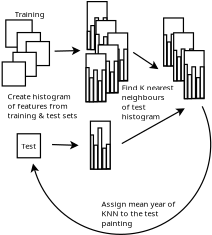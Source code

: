 <?xml version="1.0" encoding="UTF-8"?>
<dia:diagram xmlns:dia="http://www.lysator.liu.se/~alla/dia/">
  <dia:layer name="Background" visible="true" active="true">
    <dia:object type="Standard - Box" version="0" id="O0">
      <dia:attribute name="obj_pos">
        <dia:point val="7.77,3.12"/>
      </dia:attribute>
      <dia:attribute name="obj_bb">
        <dia:rectangle val="7.72,3.07;9.47,7.17"/>
      </dia:attribute>
      <dia:attribute name="elem_corner">
        <dia:point val="7.77,3.12"/>
      </dia:attribute>
      <dia:attribute name="elem_width">
        <dia:real val="1.65"/>
      </dia:attribute>
      <dia:attribute name="elem_height">
        <dia:real val="4.0"/>
      </dia:attribute>
      <dia:attribute name="show_background">
        <dia:boolean val="true"/>
      </dia:attribute>
    </dia:object>
    <dia:object type="Standard - Box" version="0" id="O1">
      <dia:attribute name="obj_pos">
        <dia:point val="7.775,5.594"/>
      </dia:attribute>
      <dia:attribute name="obj_bb">
        <dia:rectangle val="7.725,5.544;8.07,7.147"/>
      </dia:attribute>
      <dia:attribute name="elem_corner">
        <dia:point val="7.775,5.594"/>
      </dia:attribute>
      <dia:attribute name="elem_width">
        <dia:real val="0.245"/>
      </dia:attribute>
      <dia:attribute name="elem_height">
        <dia:real val="1.503"/>
      </dia:attribute>
      <dia:attribute name="show_background">
        <dia:boolean val="true"/>
      </dia:attribute>
    </dia:object>
    <dia:object type="Standard - Box" version="0" id="O2">
      <dia:attribute name="obj_pos">
        <dia:point val="8.07,5.12"/>
      </dia:attribute>
      <dia:attribute name="obj_bb">
        <dia:rectangle val="8.02,5.07;8.42,7.17"/>
      </dia:attribute>
      <dia:attribute name="elem_corner">
        <dia:point val="8.07,5.12"/>
      </dia:attribute>
      <dia:attribute name="elem_width">
        <dia:real val="0.3"/>
      </dia:attribute>
      <dia:attribute name="elem_height">
        <dia:real val="2"/>
      </dia:attribute>
      <dia:attribute name="show_background">
        <dia:boolean val="true"/>
      </dia:attribute>
    </dia:object>
    <dia:object type="Standard - Box" version="0" id="O3">
      <dia:attribute name="obj_pos">
        <dia:point val="8.405,4.47"/>
      </dia:attribute>
      <dia:attribute name="obj_bb">
        <dia:rectangle val="8.355,4.42;8.755,7.155"/>
      </dia:attribute>
      <dia:attribute name="elem_corner">
        <dia:point val="8.405,4.47"/>
      </dia:attribute>
      <dia:attribute name="elem_width">
        <dia:real val="0.3"/>
      </dia:attribute>
      <dia:attribute name="elem_height">
        <dia:real val="2.635"/>
      </dia:attribute>
      <dia:attribute name="show_background">
        <dia:boolean val="true"/>
      </dia:attribute>
    </dia:object>
    <dia:object type="Standard - Box" version="0" id="O4">
      <dia:attribute name="obj_pos">
        <dia:point val="8.79,5.37"/>
      </dia:attribute>
      <dia:attribute name="obj_bb">
        <dia:rectangle val="8.74,5.32;9.14,7.14"/>
      </dia:attribute>
      <dia:attribute name="elem_corner">
        <dia:point val="8.79,5.37"/>
      </dia:attribute>
      <dia:attribute name="elem_width">
        <dia:real val="0.3"/>
      </dia:attribute>
      <dia:attribute name="elem_height">
        <dia:real val="1.72"/>
      </dia:attribute>
      <dia:attribute name="show_background">
        <dia:boolean val="true"/>
      </dia:attribute>
    </dia:object>
    <dia:object type="Standard - Box" version="0" id="O5">
      <dia:attribute name="obj_pos">
        <dia:point val="9.105,4.47"/>
      </dia:attribute>
      <dia:attribute name="obj_bb">
        <dia:rectangle val="9.055,4.42;9.455,7.125"/>
      </dia:attribute>
      <dia:attribute name="elem_corner">
        <dia:point val="9.105,4.47"/>
      </dia:attribute>
      <dia:attribute name="elem_width">
        <dia:real val="0.3"/>
      </dia:attribute>
      <dia:attribute name="elem_height">
        <dia:real val="2.605"/>
      </dia:attribute>
      <dia:attribute name="show_background">
        <dia:boolean val="true"/>
      </dia:attribute>
    </dia:object>
    <dia:object type="Geometric - Perfect Square" version="1" id="O6">
      <dia:attribute name="obj_pos">
        <dia:point val="0.982,4.65"/>
      </dia:attribute>
      <dia:attribute name="obj_bb">
        <dia:rectangle val="0.932,4.6;3.226,6.967"/>
      </dia:attribute>
      <dia:attribute name="meta">
        <dia:composite type="dict"/>
      </dia:attribute>
      <dia:attribute name="elem_corner">
        <dia:point val="0.982,4.65"/>
      </dia:attribute>
      <dia:attribute name="elem_width">
        <dia:real val="2.194"/>
      </dia:attribute>
      <dia:attribute name="elem_height">
        <dia:real val="2.267"/>
      </dia:attribute>
      <dia:attribute name="line_width">
        <dia:real val="0.1"/>
      </dia:attribute>
      <dia:attribute name="line_colour">
        <dia:color val="#000000"/>
      </dia:attribute>
      <dia:attribute name="fill_colour">
        <dia:color val="#ffffff"/>
      </dia:attribute>
      <dia:attribute name="show_background">
        <dia:boolean val="true"/>
      </dia:attribute>
      <dia:attribute name="line_style">
        <dia:enum val="0"/>
        <dia:real val="1"/>
      </dia:attribute>
      <dia:attribute name="flip_horizontal">
        <dia:boolean val="false"/>
      </dia:attribute>
      <dia:attribute name="flip_vertical">
        <dia:boolean val="false"/>
      </dia:attribute>
      <dia:attribute name="subscale">
        <dia:real val="1"/>
      </dia:attribute>
    </dia:object>
    <dia:object type="Geometric - Perfect Square" version="1" id="O7">
      <dia:attribute name="obj_pos">
        <dia:point val="1.932,5.7"/>
      </dia:attribute>
      <dia:attribute name="obj_bb">
        <dia:rectangle val="1.882,5.65;3.918,7.75"/>
      </dia:attribute>
      <dia:attribute name="meta">
        <dia:composite type="dict"/>
      </dia:attribute>
      <dia:attribute name="elem_corner">
        <dia:point val="1.932,5.7"/>
      </dia:attribute>
      <dia:attribute name="elem_width">
        <dia:real val="1.935"/>
      </dia:attribute>
      <dia:attribute name="elem_height">
        <dia:real val="2"/>
      </dia:attribute>
      <dia:attribute name="line_width">
        <dia:real val="0.1"/>
      </dia:attribute>
      <dia:attribute name="line_colour">
        <dia:color val="#000000"/>
      </dia:attribute>
      <dia:attribute name="fill_colour">
        <dia:color val="#ffffff"/>
      </dia:attribute>
      <dia:attribute name="show_background">
        <dia:boolean val="true"/>
      </dia:attribute>
      <dia:attribute name="line_style">
        <dia:enum val="0"/>
        <dia:real val="1"/>
      </dia:attribute>
      <dia:attribute name="flip_horizontal">
        <dia:boolean val="false"/>
      </dia:attribute>
      <dia:attribute name="flip_vertical">
        <dia:boolean val="false"/>
      </dia:attribute>
      <dia:attribute name="subscale">
        <dia:real val="1"/>
      </dia:attribute>
    </dia:object>
    <dia:object type="Geometric - Perfect Square" version="1" id="O8">
      <dia:attribute name="obj_pos">
        <dia:point val="2.682,6.45"/>
      </dia:attribute>
      <dia:attribute name="obj_bb">
        <dia:rectangle val="2.632,6.4;4.668,8.5"/>
      </dia:attribute>
      <dia:attribute name="meta">
        <dia:composite type="dict"/>
      </dia:attribute>
      <dia:attribute name="elem_corner">
        <dia:point val="2.682,6.45"/>
      </dia:attribute>
      <dia:attribute name="elem_width">
        <dia:real val="1.935"/>
      </dia:attribute>
      <dia:attribute name="elem_height">
        <dia:real val="2"/>
      </dia:attribute>
      <dia:attribute name="line_width">
        <dia:real val="0.1"/>
      </dia:attribute>
      <dia:attribute name="line_colour">
        <dia:color val="#000000"/>
      </dia:attribute>
      <dia:attribute name="fill_colour">
        <dia:color val="#ffffff"/>
      </dia:attribute>
      <dia:attribute name="show_background">
        <dia:boolean val="true"/>
      </dia:attribute>
      <dia:attribute name="line_style">
        <dia:enum val="0"/>
        <dia:real val="1"/>
      </dia:attribute>
      <dia:attribute name="flip_horizontal">
        <dia:boolean val="false"/>
      </dia:attribute>
      <dia:attribute name="flip_vertical">
        <dia:boolean val="false"/>
      </dia:attribute>
      <dia:attribute name="subscale">
        <dia:real val="1"/>
      </dia:attribute>
    </dia:object>
    <dia:object type="Geometric - Perfect Square" version="1" id="O9">
      <dia:attribute name="obj_pos">
        <dia:point val="1.582,7.35"/>
      </dia:attribute>
      <dia:attribute name="obj_bb">
        <dia:rectangle val="1.532,7.3;3.568,9.4"/>
      </dia:attribute>
      <dia:attribute name="meta">
        <dia:composite type="dict"/>
      </dia:attribute>
      <dia:attribute name="elem_corner">
        <dia:point val="1.582,7.35"/>
      </dia:attribute>
      <dia:attribute name="elem_width">
        <dia:real val="1.935"/>
      </dia:attribute>
      <dia:attribute name="elem_height">
        <dia:real val="2"/>
      </dia:attribute>
      <dia:attribute name="line_width">
        <dia:real val="0.1"/>
      </dia:attribute>
      <dia:attribute name="line_colour">
        <dia:color val="#000000"/>
      </dia:attribute>
      <dia:attribute name="fill_colour">
        <dia:color val="#ffffff"/>
      </dia:attribute>
      <dia:attribute name="show_background">
        <dia:boolean val="true"/>
      </dia:attribute>
      <dia:attribute name="line_style">
        <dia:enum val="0"/>
        <dia:real val="1"/>
      </dia:attribute>
      <dia:attribute name="flip_horizontal">
        <dia:boolean val="false"/>
      </dia:attribute>
      <dia:attribute name="flip_vertical">
        <dia:boolean val="false"/>
      </dia:attribute>
      <dia:attribute name="subscale">
        <dia:real val="1"/>
      </dia:attribute>
    </dia:object>
    <dia:object type="Geometric - Perfect Square" version="1" id="O10">
      <dia:attribute name="obj_pos">
        <dia:point val="0.682,8.15"/>
      </dia:attribute>
      <dia:attribute name="obj_bb">
        <dia:rectangle val="0.632,8.1;2.668,10.2"/>
      </dia:attribute>
      <dia:attribute name="meta">
        <dia:composite type="dict"/>
      </dia:attribute>
      <dia:attribute name="elem_corner">
        <dia:point val="0.682,8.15"/>
      </dia:attribute>
      <dia:attribute name="elem_width">
        <dia:real val="1.935"/>
      </dia:attribute>
      <dia:attribute name="elem_height">
        <dia:real val="2"/>
      </dia:attribute>
      <dia:attribute name="line_width">
        <dia:real val="0.1"/>
      </dia:attribute>
      <dia:attribute name="line_colour">
        <dia:color val="#000000"/>
      </dia:attribute>
      <dia:attribute name="fill_colour">
        <dia:color val="#ffffff"/>
      </dia:attribute>
      <dia:attribute name="show_background">
        <dia:boolean val="true"/>
      </dia:attribute>
      <dia:attribute name="line_style">
        <dia:enum val="0"/>
        <dia:real val="1"/>
      </dia:attribute>
      <dia:attribute name="flip_horizontal">
        <dia:boolean val="false"/>
      </dia:attribute>
      <dia:attribute name="flip_vertical">
        <dia:boolean val="false"/>
      </dia:attribute>
      <dia:attribute name="subscale">
        <dia:real val="1"/>
      </dia:attribute>
    </dia:object>
    <dia:object type="Standard - Line" version="0" id="O11">
      <dia:attribute name="obj_pos">
        <dia:point val="5.05,7.25"/>
      </dia:attribute>
      <dia:attribute name="obj_bb">
        <dia:rectangle val="4.999,6.853;7.312,7.576"/>
      </dia:attribute>
      <dia:attribute name="conn_endpoints">
        <dia:point val="5.05,7.25"/>
        <dia:point val="7.2,7.2"/>
      </dia:attribute>
      <dia:attribute name="numcp">
        <dia:int val="1"/>
      </dia:attribute>
      <dia:attribute name="end_arrow">
        <dia:enum val="22"/>
      </dia:attribute>
      <dia:attribute name="end_arrow_length">
        <dia:real val="0.5"/>
      </dia:attribute>
      <dia:attribute name="end_arrow_width">
        <dia:real val="0.5"/>
      </dia:attribute>
    </dia:object>
    <dia:group>
      <dia:object type="Standard - Box" version="0" id="O12">
        <dia:attribute name="obj_pos">
          <dia:point val="8.5,4.7"/>
        </dia:attribute>
        <dia:attribute name="obj_bb">
          <dia:rectangle val="8.45,4.65;10.2,8.75"/>
        </dia:attribute>
        <dia:attribute name="elem_corner">
          <dia:point val="8.5,4.7"/>
        </dia:attribute>
        <dia:attribute name="elem_width">
          <dia:real val="1.65"/>
        </dia:attribute>
        <dia:attribute name="elem_height">
          <dia:real val="4.0"/>
        </dia:attribute>
        <dia:attribute name="show_background">
          <dia:boolean val="true"/>
        </dia:attribute>
      </dia:object>
      <dia:object type="Standard - Box" version="0" id="O13">
        <dia:attribute name="obj_pos">
          <dia:point val="8.45,5.85"/>
        </dia:attribute>
        <dia:attribute name="obj_bb">
          <dia:rectangle val="8.4,5.8;8.8,8.8"/>
        </dia:attribute>
        <dia:attribute name="elem_corner">
          <dia:point val="8.45,5.85"/>
        </dia:attribute>
        <dia:attribute name="elem_width">
          <dia:real val="0.3"/>
        </dia:attribute>
        <dia:attribute name="elem_height">
          <dia:real val="2.9"/>
        </dia:attribute>
        <dia:attribute name="show_background">
          <dia:boolean val="true"/>
        </dia:attribute>
      </dia:object>
      <dia:object type="Standard - Box" version="0" id="O14">
        <dia:attribute name="obj_pos">
          <dia:point val="8.8,6.7"/>
        </dia:attribute>
        <dia:attribute name="obj_bb">
          <dia:rectangle val="8.75,6.65;9.15,8.75"/>
        </dia:attribute>
        <dia:attribute name="elem_corner">
          <dia:point val="8.8,6.7"/>
        </dia:attribute>
        <dia:attribute name="elem_width">
          <dia:real val="0.3"/>
        </dia:attribute>
        <dia:attribute name="elem_height">
          <dia:real val="2"/>
        </dia:attribute>
        <dia:attribute name="show_background">
          <dia:boolean val="true"/>
        </dia:attribute>
      </dia:object>
      <dia:object type="Standard - Box" version="0" id="O15">
        <dia:attribute name="obj_pos">
          <dia:point val="9.135,6.05"/>
        </dia:attribute>
        <dia:attribute name="obj_bb">
          <dia:rectangle val="9.085,6;9.485,8.735"/>
        </dia:attribute>
        <dia:attribute name="elem_corner">
          <dia:point val="9.135,6.05"/>
        </dia:attribute>
        <dia:attribute name="elem_width">
          <dia:real val="0.3"/>
        </dia:attribute>
        <dia:attribute name="elem_height">
          <dia:real val="2.635"/>
        </dia:attribute>
        <dia:attribute name="show_background">
          <dia:boolean val="true"/>
        </dia:attribute>
      </dia:object>
      <dia:object type="Standard - Box" version="0" id="O16">
        <dia:attribute name="obj_pos">
          <dia:point val="9.52,6.95"/>
        </dia:attribute>
        <dia:attribute name="obj_bb">
          <dia:rectangle val="9.47,6.9;9.87,8.72"/>
        </dia:attribute>
        <dia:attribute name="elem_corner">
          <dia:point val="9.52,6.95"/>
        </dia:attribute>
        <dia:attribute name="elem_width">
          <dia:real val="0.3"/>
        </dia:attribute>
        <dia:attribute name="elem_height">
          <dia:real val="1.72"/>
        </dia:attribute>
        <dia:attribute name="show_background">
          <dia:boolean val="true"/>
        </dia:attribute>
      </dia:object>
      <dia:object type="Standard - Box" version="0" id="O17">
        <dia:attribute name="obj_pos">
          <dia:point val="9.835,6.05"/>
        </dia:attribute>
        <dia:attribute name="obj_bb">
          <dia:rectangle val="9.785,6;10.185,8.705"/>
        </dia:attribute>
        <dia:attribute name="elem_corner">
          <dia:point val="9.835,6.05"/>
        </dia:attribute>
        <dia:attribute name="elem_width">
          <dia:real val="0.3"/>
        </dia:attribute>
        <dia:attribute name="elem_height">
          <dia:real val="2.605"/>
        </dia:attribute>
        <dia:attribute name="show_background">
          <dia:boolean val="true"/>
        </dia:attribute>
      </dia:object>
    </dia:group>
    <dia:group>
      <dia:object type="Standard - Box" version="0" id="O18">
        <dia:attribute name="obj_pos">
          <dia:point val="9.485,5.735"/>
        </dia:attribute>
        <dia:attribute name="obj_bb">
          <dia:rectangle val="9.435,5.685;11.185,9.785"/>
        </dia:attribute>
        <dia:attribute name="elem_corner">
          <dia:point val="9.485,5.735"/>
        </dia:attribute>
        <dia:attribute name="elem_width">
          <dia:real val="1.65"/>
        </dia:attribute>
        <dia:attribute name="elem_height">
          <dia:real val="4.0"/>
        </dia:attribute>
        <dia:attribute name="show_background">
          <dia:boolean val="true"/>
        </dia:attribute>
      </dia:object>
      <dia:object type="Standard - Box" version="0" id="O19">
        <dia:attribute name="obj_pos">
          <dia:point val="9.435,6.885"/>
        </dia:attribute>
        <dia:attribute name="obj_bb">
          <dia:rectangle val="9.385,6.835;9.785,9.835"/>
        </dia:attribute>
        <dia:attribute name="elem_corner">
          <dia:point val="9.435,6.885"/>
        </dia:attribute>
        <dia:attribute name="elem_width">
          <dia:real val="0.3"/>
        </dia:attribute>
        <dia:attribute name="elem_height">
          <dia:real val="2.9"/>
        </dia:attribute>
        <dia:attribute name="show_background">
          <dia:boolean val="true"/>
        </dia:attribute>
      </dia:object>
      <dia:object type="Standard - Box" version="0" id="O20">
        <dia:attribute name="obj_pos">
          <dia:point val="9.785,7.735"/>
        </dia:attribute>
        <dia:attribute name="obj_bb">
          <dia:rectangle val="9.735,7.685;10.135,9.785"/>
        </dia:attribute>
        <dia:attribute name="elem_corner">
          <dia:point val="9.785,7.735"/>
        </dia:attribute>
        <dia:attribute name="elem_width">
          <dia:real val="0.3"/>
        </dia:attribute>
        <dia:attribute name="elem_height">
          <dia:real val="2"/>
        </dia:attribute>
        <dia:attribute name="show_background">
          <dia:boolean val="true"/>
        </dia:attribute>
      </dia:object>
      <dia:object type="Standard - Box" version="0" id="O21">
        <dia:attribute name="obj_pos">
          <dia:point val="10.12,7.085"/>
        </dia:attribute>
        <dia:attribute name="obj_bb">
          <dia:rectangle val="10.07,7.035;10.47,9.77"/>
        </dia:attribute>
        <dia:attribute name="elem_corner">
          <dia:point val="10.12,7.085"/>
        </dia:attribute>
        <dia:attribute name="elem_width">
          <dia:real val="0.3"/>
        </dia:attribute>
        <dia:attribute name="elem_height">
          <dia:real val="2.635"/>
        </dia:attribute>
        <dia:attribute name="show_background">
          <dia:boolean val="true"/>
        </dia:attribute>
      </dia:object>
      <dia:object type="Standard - Box" version="0" id="O22">
        <dia:attribute name="obj_pos">
          <dia:point val="10.505,7.985"/>
        </dia:attribute>
        <dia:attribute name="obj_bb">
          <dia:rectangle val="10.455,7.935;10.855,9.755"/>
        </dia:attribute>
        <dia:attribute name="elem_corner">
          <dia:point val="10.505,7.985"/>
        </dia:attribute>
        <dia:attribute name="elem_width">
          <dia:real val="0.3"/>
        </dia:attribute>
        <dia:attribute name="elem_height">
          <dia:real val="1.72"/>
        </dia:attribute>
        <dia:attribute name="show_background">
          <dia:boolean val="true"/>
        </dia:attribute>
      </dia:object>
      <dia:object type="Standard - Box" version="0" id="O23">
        <dia:attribute name="obj_pos">
          <dia:point val="10.82,7.085"/>
        </dia:attribute>
        <dia:attribute name="obj_bb">
          <dia:rectangle val="10.77,7.035;11.17,9.74"/>
        </dia:attribute>
        <dia:attribute name="elem_corner">
          <dia:point val="10.82,7.085"/>
        </dia:attribute>
        <dia:attribute name="elem_width">
          <dia:real val="0.3"/>
        </dia:attribute>
        <dia:attribute name="elem_height">
          <dia:real val="2.605"/>
        </dia:attribute>
        <dia:attribute name="show_background">
          <dia:boolean val="true"/>
        </dia:attribute>
      </dia:object>
    </dia:group>
    <dia:object type="Standard - Box" version="0" id="O24">
      <dia:attribute name="obj_pos">
        <dia:point val="8.035,13.085"/>
      </dia:attribute>
      <dia:attribute name="obj_bb">
        <dia:rectangle val="7.985,13.035;9.735,17.135"/>
      </dia:attribute>
      <dia:attribute name="elem_corner">
        <dia:point val="8.035,13.085"/>
      </dia:attribute>
      <dia:attribute name="elem_width">
        <dia:real val="1.65"/>
      </dia:attribute>
      <dia:attribute name="elem_height">
        <dia:real val="4.0"/>
      </dia:attribute>
      <dia:attribute name="show_background">
        <dia:boolean val="true"/>
      </dia:attribute>
    </dia:object>
    <dia:object type="Standard - Box" version="0" id="O25">
      <dia:attribute name="obj_pos">
        <dia:point val="8.058,14.235"/>
      </dia:attribute>
      <dia:attribute name="obj_bb">
        <dia:rectangle val="8.008,14.185;8.335,17.113"/>
      </dia:attribute>
      <dia:attribute name="elem_corner">
        <dia:point val="8.058,14.235"/>
      </dia:attribute>
      <dia:attribute name="elem_width">
        <dia:real val="0.227"/>
      </dia:attribute>
      <dia:attribute name="elem_height">
        <dia:real val="2.828"/>
      </dia:attribute>
      <dia:attribute name="show_background">
        <dia:boolean val="true"/>
      </dia:attribute>
    </dia:object>
    <dia:object type="Standard - Box" version="0" id="O26">
      <dia:attribute name="obj_pos">
        <dia:point val="8.335,15.085"/>
      </dia:attribute>
      <dia:attribute name="obj_bb">
        <dia:rectangle val="8.285,15.035;8.685,17.135"/>
      </dia:attribute>
      <dia:attribute name="elem_corner">
        <dia:point val="8.335,15.085"/>
      </dia:attribute>
      <dia:attribute name="elem_width">
        <dia:real val="0.3"/>
      </dia:attribute>
      <dia:attribute name="elem_height">
        <dia:real val="2"/>
      </dia:attribute>
      <dia:attribute name="show_background">
        <dia:boolean val="true"/>
      </dia:attribute>
    </dia:object>
    <dia:object type="Standard - Box" version="0" id="O27">
      <dia:attribute name="obj_pos">
        <dia:point val="8.67,13.651"/>
      </dia:attribute>
      <dia:attribute name="obj_bb">
        <dia:rectangle val="8.62,13.601;9.02,17.12"/>
      </dia:attribute>
      <dia:attribute name="elem_corner">
        <dia:point val="8.67,13.651"/>
      </dia:attribute>
      <dia:attribute name="elem_width">
        <dia:real val="0.3"/>
      </dia:attribute>
      <dia:attribute name="elem_height">
        <dia:real val="3.419"/>
      </dia:attribute>
      <dia:attribute name="show_background">
        <dia:boolean val="true"/>
      </dia:attribute>
    </dia:object>
    <dia:object type="Standard - Box" version="0" id="O28">
      <dia:attribute name="obj_pos">
        <dia:point val="9.055,15.335"/>
      </dia:attribute>
      <dia:attribute name="obj_bb">
        <dia:rectangle val="9.005,15.285;9.405,17.105"/>
      </dia:attribute>
      <dia:attribute name="elem_corner">
        <dia:point val="9.055,15.335"/>
      </dia:attribute>
      <dia:attribute name="elem_width">
        <dia:real val="0.3"/>
      </dia:attribute>
      <dia:attribute name="elem_height">
        <dia:real val="1.72"/>
      </dia:attribute>
      <dia:attribute name="show_background">
        <dia:boolean val="true"/>
      </dia:attribute>
    </dia:object>
    <dia:object type="Standard - Box" version="0" id="O29">
      <dia:attribute name="obj_pos">
        <dia:point val="9.37,15.012"/>
      </dia:attribute>
      <dia:attribute name="obj_bb">
        <dia:rectangle val="9.32,14.962;9.72,17.09"/>
      </dia:attribute>
      <dia:attribute name="elem_corner">
        <dia:point val="9.37,15.012"/>
      </dia:attribute>
      <dia:attribute name="elem_width">
        <dia:real val="0.3"/>
      </dia:attribute>
      <dia:attribute name="elem_height">
        <dia:real val="2.028"/>
      </dia:attribute>
      <dia:attribute name="show_background">
        <dia:boolean val="true"/>
      </dia:attribute>
    </dia:object>
    <dia:object type="Geometric - Perfect Square" version="1" id="O30">
      <dia:attribute name="obj_pos">
        <dia:point val="1.935,14.135"/>
      </dia:attribute>
      <dia:attribute name="obj_bb">
        <dia:rectangle val="1.885,14.085;3.92,16.185"/>
      </dia:attribute>
      <dia:attribute name="meta">
        <dia:composite type="dict"/>
      </dia:attribute>
      <dia:attribute name="elem_corner">
        <dia:point val="1.935,14.135"/>
      </dia:attribute>
      <dia:attribute name="elem_width">
        <dia:real val="1.935"/>
      </dia:attribute>
      <dia:attribute name="elem_height">
        <dia:real val="2"/>
      </dia:attribute>
      <dia:attribute name="line_width">
        <dia:real val="0.1"/>
      </dia:attribute>
      <dia:attribute name="line_colour">
        <dia:color val="#000000"/>
      </dia:attribute>
      <dia:attribute name="fill_colour">
        <dia:color val="#ffffff"/>
      </dia:attribute>
      <dia:attribute name="show_background">
        <dia:boolean val="true"/>
      </dia:attribute>
      <dia:attribute name="line_style">
        <dia:enum val="0"/>
        <dia:real val="1"/>
      </dia:attribute>
      <dia:attribute name="flip_horizontal">
        <dia:boolean val="false"/>
      </dia:attribute>
      <dia:attribute name="flip_vertical">
        <dia:boolean val="false"/>
      </dia:attribute>
      <dia:attribute name="subscale">
        <dia:real val="1"/>
      </dia:attribute>
    </dia:object>
    <dia:object type="Standard - Line" version="0" id="O31">
      <dia:attribute name="obj_pos">
        <dia:point val="4.836,15.033"/>
      </dia:attribute>
      <dia:attribute name="obj_bb">
        <dia:rectangle val="4.785,14.72;7.162,15.443"/>
      </dia:attribute>
      <dia:attribute name="conn_endpoints">
        <dia:point val="4.836,15.033"/>
        <dia:point val="7.05,15.1"/>
      </dia:attribute>
      <dia:attribute name="numcp">
        <dia:int val="1"/>
      </dia:attribute>
      <dia:attribute name="end_arrow">
        <dia:enum val="22"/>
      </dia:attribute>
      <dia:attribute name="end_arrow_length">
        <dia:real val="0.5"/>
      </dia:attribute>
      <dia:attribute name="end_arrow_width">
        <dia:real val="0.5"/>
      </dia:attribute>
    </dia:object>
    <dia:group>
      <dia:object type="Standard - Box" version="0" id="O32">
        <dia:attribute name="obj_pos">
          <dia:point val="8.685,6.735"/>
        </dia:attribute>
        <dia:attribute name="obj_bb">
          <dia:rectangle val="8.635,6.685;10.385,10.785"/>
        </dia:attribute>
        <dia:attribute name="elem_corner">
          <dia:point val="8.685,6.735"/>
        </dia:attribute>
        <dia:attribute name="elem_width">
          <dia:real val="1.65"/>
        </dia:attribute>
        <dia:attribute name="elem_height">
          <dia:real val="4.0"/>
        </dia:attribute>
        <dia:attribute name="show_background">
          <dia:boolean val="true"/>
        </dia:attribute>
      </dia:object>
      <dia:object type="Standard - Box" version="0" id="O33">
        <dia:attribute name="obj_pos">
          <dia:point val="8.635,7.885"/>
        </dia:attribute>
        <dia:attribute name="obj_bb">
          <dia:rectangle val="8.585,7.835;8.985,10.835"/>
        </dia:attribute>
        <dia:attribute name="elem_corner">
          <dia:point val="8.635,7.885"/>
        </dia:attribute>
        <dia:attribute name="elem_width">
          <dia:real val="0.3"/>
        </dia:attribute>
        <dia:attribute name="elem_height">
          <dia:real val="2.9"/>
        </dia:attribute>
        <dia:attribute name="show_background">
          <dia:boolean val="true"/>
        </dia:attribute>
      </dia:object>
      <dia:object type="Standard - Box" version="0" id="O34">
        <dia:attribute name="obj_pos">
          <dia:point val="8.985,8.735"/>
        </dia:attribute>
        <dia:attribute name="obj_bb">
          <dia:rectangle val="8.935,8.685;9.335,10.785"/>
        </dia:attribute>
        <dia:attribute name="elem_corner">
          <dia:point val="8.985,8.735"/>
        </dia:attribute>
        <dia:attribute name="elem_width">
          <dia:real val="0.3"/>
        </dia:attribute>
        <dia:attribute name="elem_height">
          <dia:real val="2"/>
        </dia:attribute>
        <dia:attribute name="show_background">
          <dia:boolean val="true"/>
        </dia:attribute>
      </dia:object>
      <dia:object type="Standard - Box" version="0" id="O35">
        <dia:attribute name="obj_pos">
          <dia:point val="9.32,8.085"/>
        </dia:attribute>
        <dia:attribute name="obj_bb">
          <dia:rectangle val="9.27,8.035;9.67,10.77"/>
        </dia:attribute>
        <dia:attribute name="elem_corner">
          <dia:point val="9.32,8.085"/>
        </dia:attribute>
        <dia:attribute name="elem_width">
          <dia:real val="0.3"/>
        </dia:attribute>
        <dia:attribute name="elem_height">
          <dia:real val="2.635"/>
        </dia:attribute>
        <dia:attribute name="show_background">
          <dia:boolean val="true"/>
        </dia:attribute>
      </dia:object>
      <dia:object type="Standard - Box" version="0" id="O36">
        <dia:attribute name="obj_pos">
          <dia:point val="9.705,8.985"/>
        </dia:attribute>
        <dia:attribute name="obj_bb">
          <dia:rectangle val="9.655,8.935;10.055,10.755"/>
        </dia:attribute>
        <dia:attribute name="elem_corner">
          <dia:point val="9.705,8.985"/>
        </dia:attribute>
        <dia:attribute name="elem_width">
          <dia:real val="0.3"/>
        </dia:attribute>
        <dia:attribute name="elem_height">
          <dia:real val="1.72"/>
        </dia:attribute>
        <dia:attribute name="show_background">
          <dia:boolean val="true"/>
        </dia:attribute>
      </dia:object>
      <dia:object type="Standard - Box" version="0" id="O37">
        <dia:attribute name="obj_pos">
          <dia:point val="10.02,8.085"/>
        </dia:attribute>
        <dia:attribute name="obj_bb">
          <dia:rectangle val="9.97,8.035;10.37,10.74"/>
        </dia:attribute>
        <dia:attribute name="elem_corner">
          <dia:point val="10.02,8.085"/>
        </dia:attribute>
        <dia:attribute name="elem_width">
          <dia:real val="0.3"/>
        </dia:attribute>
        <dia:attribute name="elem_height">
          <dia:real val="2.605"/>
        </dia:attribute>
        <dia:attribute name="show_background">
          <dia:boolean val="true"/>
        </dia:attribute>
      </dia:object>
    </dia:group>
    <dia:object type="Standard - Box" version="0" id="O38">
      <dia:attribute name="obj_pos">
        <dia:point val="7.67,7.47"/>
      </dia:attribute>
      <dia:attribute name="obj_bb">
        <dia:rectangle val="7.62,7.42;9.37,11.52"/>
      </dia:attribute>
      <dia:attribute name="elem_corner">
        <dia:point val="7.67,7.47"/>
      </dia:attribute>
      <dia:attribute name="elem_width">
        <dia:real val="1.65"/>
      </dia:attribute>
      <dia:attribute name="elem_height">
        <dia:real val="4.0"/>
      </dia:attribute>
      <dia:attribute name="show_background">
        <dia:boolean val="true"/>
      </dia:attribute>
    </dia:object>
    <dia:object type="Standard - Box" version="0" id="O39">
      <dia:attribute name="obj_pos">
        <dia:point val="7.669,8.62"/>
      </dia:attribute>
      <dia:attribute name="obj_bb">
        <dia:rectangle val="7.619,8.57;7.97,11.509"/>
      </dia:attribute>
      <dia:attribute name="elem_corner">
        <dia:point val="7.669,8.62"/>
      </dia:attribute>
      <dia:attribute name="elem_width">
        <dia:real val="0.251"/>
      </dia:attribute>
      <dia:attribute name="elem_height">
        <dia:real val="2.839"/>
      </dia:attribute>
      <dia:attribute name="show_background">
        <dia:boolean val="true"/>
      </dia:attribute>
    </dia:object>
    <dia:object type="Standard - Box" version="0" id="O40">
      <dia:attribute name="obj_pos">
        <dia:point val="7.97,9.47"/>
      </dia:attribute>
      <dia:attribute name="obj_bb">
        <dia:rectangle val="7.92,9.42;8.32,11.52"/>
      </dia:attribute>
      <dia:attribute name="elem_corner">
        <dia:point val="7.97,9.47"/>
      </dia:attribute>
      <dia:attribute name="elem_width">
        <dia:real val="0.3"/>
      </dia:attribute>
      <dia:attribute name="elem_height">
        <dia:real val="2"/>
      </dia:attribute>
      <dia:attribute name="show_background">
        <dia:boolean val="true"/>
      </dia:attribute>
    </dia:object>
    <dia:object type="Standard - Box" version="0" id="O41">
      <dia:attribute name="obj_pos">
        <dia:point val="8.305,8.82"/>
      </dia:attribute>
      <dia:attribute name="obj_bb">
        <dia:rectangle val="8.255,8.77;8.655,11.505"/>
      </dia:attribute>
      <dia:attribute name="elem_corner">
        <dia:point val="8.305,8.82"/>
      </dia:attribute>
      <dia:attribute name="elem_width">
        <dia:real val="0.3"/>
      </dia:attribute>
      <dia:attribute name="elem_height">
        <dia:real val="2.635"/>
      </dia:attribute>
      <dia:attribute name="show_background">
        <dia:boolean val="true"/>
      </dia:attribute>
    </dia:object>
    <dia:object type="Standard - Box" version="0" id="O42">
      <dia:attribute name="obj_pos">
        <dia:point val="8.69,9.72"/>
      </dia:attribute>
      <dia:attribute name="obj_bb">
        <dia:rectangle val="8.64,9.67;9.04,11.49"/>
      </dia:attribute>
      <dia:attribute name="elem_corner">
        <dia:point val="8.69,9.72"/>
      </dia:attribute>
      <dia:attribute name="elem_width">
        <dia:real val="0.3"/>
      </dia:attribute>
      <dia:attribute name="elem_height">
        <dia:real val="1.72"/>
      </dia:attribute>
      <dia:attribute name="show_background">
        <dia:boolean val="true"/>
      </dia:attribute>
    </dia:object>
    <dia:object type="Standard - Box" version="0" id="O43">
      <dia:attribute name="obj_pos">
        <dia:point val="9.005,8.82"/>
      </dia:attribute>
      <dia:attribute name="obj_bb">
        <dia:rectangle val="8.955,8.77;9.355,11.475"/>
      </dia:attribute>
      <dia:attribute name="elem_corner">
        <dia:point val="9.005,8.82"/>
      </dia:attribute>
      <dia:attribute name="elem_width">
        <dia:real val="0.3"/>
      </dia:attribute>
      <dia:attribute name="elem_height">
        <dia:real val="2.605"/>
      </dia:attribute>
      <dia:attribute name="show_background">
        <dia:boolean val="true"/>
      </dia:attribute>
    </dia:object>
    <dia:object type="Standard - Box" version="0" id="O44">
      <dia:attribute name="obj_pos">
        <dia:point val="14.135,4.485"/>
      </dia:attribute>
      <dia:attribute name="obj_bb">
        <dia:rectangle val="14.085,4.435;15.835,8.535"/>
      </dia:attribute>
      <dia:attribute name="elem_corner">
        <dia:point val="14.135,4.485"/>
      </dia:attribute>
      <dia:attribute name="elem_width">
        <dia:real val="1.65"/>
      </dia:attribute>
      <dia:attribute name="elem_height">
        <dia:real val="4.0"/>
      </dia:attribute>
      <dia:attribute name="show_background">
        <dia:boolean val="true"/>
      </dia:attribute>
    </dia:object>
    <dia:object type="Standard - Box" version="0" id="O45">
      <dia:attribute name="obj_pos">
        <dia:point val="14.139,5.891"/>
      </dia:attribute>
      <dia:attribute name="obj_bb">
        <dia:rectangle val="14.089,5.841;14.435,8.521"/>
      </dia:attribute>
      <dia:attribute name="elem_corner">
        <dia:point val="14.139,5.891"/>
      </dia:attribute>
      <dia:attribute name="elem_width">
        <dia:real val="0.246"/>
      </dia:attribute>
      <dia:attribute name="elem_height">
        <dia:real val="2.581"/>
      </dia:attribute>
      <dia:attribute name="show_background">
        <dia:boolean val="true"/>
      </dia:attribute>
    </dia:object>
    <dia:object type="Standard - Box" version="0" id="O46">
      <dia:attribute name="obj_pos">
        <dia:point val="14.435,6.485"/>
      </dia:attribute>
      <dia:attribute name="obj_bb">
        <dia:rectangle val="14.385,6.435;14.785,8.535"/>
      </dia:attribute>
      <dia:attribute name="elem_corner">
        <dia:point val="14.435,6.485"/>
      </dia:attribute>
      <dia:attribute name="elem_width">
        <dia:real val="0.3"/>
      </dia:attribute>
      <dia:attribute name="elem_height">
        <dia:real val="2"/>
      </dia:attribute>
      <dia:attribute name="show_background">
        <dia:boolean val="true"/>
      </dia:attribute>
    </dia:object>
    <dia:object type="Standard - Box" version="0" id="O47">
      <dia:attribute name="obj_pos">
        <dia:point val="14.77,5.835"/>
      </dia:attribute>
      <dia:attribute name="obj_bb">
        <dia:rectangle val="14.72,5.785;15.12,8.52"/>
      </dia:attribute>
      <dia:attribute name="elem_corner">
        <dia:point val="14.77,5.835"/>
      </dia:attribute>
      <dia:attribute name="elem_width">
        <dia:real val="0.3"/>
      </dia:attribute>
      <dia:attribute name="elem_height">
        <dia:real val="2.635"/>
      </dia:attribute>
      <dia:attribute name="show_background">
        <dia:boolean val="true"/>
      </dia:attribute>
    </dia:object>
    <dia:object type="Standard - Box" version="0" id="O48">
      <dia:attribute name="obj_pos">
        <dia:point val="15.155,6.735"/>
      </dia:attribute>
      <dia:attribute name="obj_bb">
        <dia:rectangle val="15.105,6.685;15.505,8.505"/>
      </dia:attribute>
      <dia:attribute name="elem_corner">
        <dia:point val="15.155,6.735"/>
      </dia:attribute>
      <dia:attribute name="elem_width">
        <dia:real val="0.3"/>
      </dia:attribute>
      <dia:attribute name="elem_height">
        <dia:real val="1.72"/>
      </dia:attribute>
      <dia:attribute name="show_background">
        <dia:boolean val="true"/>
      </dia:attribute>
    </dia:object>
    <dia:object type="Standard - Box" version="0" id="O49">
      <dia:attribute name="obj_pos">
        <dia:point val="15.47,5.835"/>
      </dia:attribute>
      <dia:attribute name="obj_bb">
        <dia:rectangle val="15.42,5.785;15.82,8.49"/>
      </dia:attribute>
      <dia:attribute name="elem_corner">
        <dia:point val="15.47,5.835"/>
      </dia:attribute>
      <dia:attribute name="elem_width">
        <dia:real val="0.3"/>
      </dia:attribute>
      <dia:attribute name="elem_height">
        <dia:real val="2.605"/>
      </dia:attribute>
      <dia:attribute name="show_background">
        <dia:boolean val="true"/>
      </dia:attribute>
    </dia:object>
    <dia:object type="Standard - Box" version="0" id="O50">
      <dia:attribute name="obj_pos">
        <dia:point val="14.97,5.72"/>
      </dia:attribute>
      <dia:attribute name="obj_bb">
        <dia:rectangle val="14.92,5.67;16.67,9.77"/>
      </dia:attribute>
      <dia:attribute name="elem_corner">
        <dia:point val="14.97,5.72"/>
      </dia:attribute>
      <dia:attribute name="elem_width">
        <dia:real val="1.65"/>
      </dia:attribute>
      <dia:attribute name="elem_height">
        <dia:real val="4.0"/>
      </dia:attribute>
      <dia:attribute name="show_background">
        <dia:boolean val="true"/>
      </dia:attribute>
    </dia:object>
    <dia:object type="Standard - Box" version="0" id="O51">
      <dia:attribute name="obj_pos">
        <dia:point val="14.97,7.181"/>
      </dia:attribute>
      <dia:attribute name="obj_bb">
        <dia:rectangle val="14.92,7.131;15.27,9.777"/>
      </dia:attribute>
      <dia:attribute name="elem_corner">
        <dia:point val="14.97,7.181"/>
      </dia:attribute>
      <dia:attribute name="elem_width">
        <dia:real val="0.25"/>
      </dia:attribute>
      <dia:attribute name="elem_height">
        <dia:real val="2.546"/>
      </dia:attribute>
      <dia:attribute name="show_background">
        <dia:boolean val="true"/>
      </dia:attribute>
    </dia:object>
    <dia:object type="Standard - Box" version="0" id="O52">
      <dia:attribute name="obj_pos">
        <dia:point val="15.27,7.72"/>
      </dia:attribute>
      <dia:attribute name="obj_bb">
        <dia:rectangle val="15.22,7.67;15.62,9.77"/>
      </dia:attribute>
      <dia:attribute name="elem_corner">
        <dia:point val="15.27,7.72"/>
      </dia:attribute>
      <dia:attribute name="elem_width">
        <dia:real val="0.3"/>
      </dia:attribute>
      <dia:attribute name="elem_height">
        <dia:real val="2"/>
      </dia:attribute>
      <dia:attribute name="show_background">
        <dia:boolean val="true"/>
      </dia:attribute>
    </dia:object>
    <dia:object type="Standard - Box" version="0" id="O53">
      <dia:attribute name="obj_pos">
        <dia:point val="15.605,7.07"/>
      </dia:attribute>
      <dia:attribute name="obj_bb">
        <dia:rectangle val="15.555,7.02;15.955,9.755"/>
      </dia:attribute>
      <dia:attribute name="elem_corner">
        <dia:point val="15.605,7.07"/>
      </dia:attribute>
      <dia:attribute name="elem_width">
        <dia:real val="0.3"/>
      </dia:attribute>
      <dia:attribute name="elem_height">
        <dia:real val="2.635"/>
      </dia:attribute>
      <dia:attribute name="show_background">
        <dia:boolean val="true"/>
      </dia:attribute>
    </dia:object>
    <dia:object type="Standard - Box" version="0" id="O54">
      <dia:attribute name="obj_pos">
        <dia:point val="15.99,7.97"/>
      </dia:attribute>
      <dia:attribute name="obj_bb">
        <dia:rectangle val="15.94,7.92;16.34,9.74"/>
      </dia:attribute>
      <dia:attribute name="elem_corner">
        <dia:point val="15.99,7.97"/>
      </dia:attribute>
      <dia:attribute name="elem_width">
        <dia:real val="0.3"/>
      </dia:attribute>
      <dia:attribute name="elem_height">
        <dia:real val="1.72"/>
      </dia:attribute>
      <dia:attribute name="show_background">
        <dia:boolean val="true"/>
      </dia:attribute>
    </dia:object>
    <dia:object type="Standard - Box" version="0" id="O55">
      <dia:attribute name="obj_pos">
        <dia:point val="16.305,7.07"/>
      </dia:attribute>
      <dia:attribute name="obj_bb">
        <dia:rectangle val="16.255,7.02;16.655,9.725"/>
      </dia:attribute>
      <dia:attribute name="elem_corner">
        <dia:point val="16.305,7.07"/>
      </dia:attribute>
      <dia:attribute name="elem_width">
        <dia:real val="0.3"/>
      </dia:attribute>
      <dia:attribute name="elem_height">
        <dia:real val="2.605"/>
      </dia:attribute>
      <dia:attribute name="show_background">
        <dia:boolean val="true"/>
      </dia:attribute>
    </dia:object>
    <dia:object type="Standard - Box" version="0" id="O56">
      <dia:attribute name="obj_pos">
        <dia:point val="15.855,7.205"/>
      </dia:attribute>
      <dia:attribute name="obj_bb">
        <dia:rectangle val="15.805,7.155;17.555,11.255"/>
      </dia:attribute>
      <dia:attribute name="elem_corner">
        <dia:point val="15.855,7.205"/>
      </dia:attribute>
      <dia:attribute name="elem_width">
        <dia:real val="1.65"/>
      </dia:attribute>
      <dia:attribute name="elem_height">
        <dia:real val="4.0"/>
      </dia:attribute>
      <dia:attribute name="show_background">
        <dia:boolean val="true"/>
      </dia:attribute>
    </dia:object>
    <dia:object type="Standard - Box" version="0" id="O57">
      <dia:attribute name="obj_pos">
        <dia:point val="15.871,8.355"/>
      </dia:attribute>
      <dia:attribute name="obj_bb">
        <dia:rectangle val="15.821,8.305;16.155,11.261"/>
      </dia:attribute>
      <dia:attribute name="elem_corner">
        <dia:point val="15.871,8.355"/>
      </dia:attribute>
      <dia:attribute name="elem_width">
        <dia:real val="0.234"/>
      </dia:attribute>
      <dia:attribute name="elem_height">
        <dia:real val="2.856"/>
      </dia:attribute>
      <dia:attribute name="show_background">
        <dia:boolean val="true"/>
      </dia:attribute>
    </dia:object>
    <dia:object type="Standard - Box" version="0" id="O58">
      <dia:attribute name="obj_pos">
        <dia:point val="16.155,9.205"/>
      </dia:attribute>
      <dia:attribute name="obj_bb">
        <dia:rectangle val="16.105,9.155;16.505,11.255"/>
      </dia:attribute>
      <dia:attribute name="elem_corner">
        <dia:point val="16.155,9.205"/>
      </dia:attribute>
      <dia:attribute name="elem_width">
        <dia:real val="0.3"/>
      </dia:attribute>
      <dia:attribute name="elem_height">
        <dia:real val="2"/>
      </dia:attribute>
      <dia:attribute name="show_background">
        <dia:boolean val="true"/>
      </dia:attribute>
    </dia:object>
    <dia:object type="Standard - Box" version="0" id="O59">
      <dia:attribute name="obj_pos">
        <dia:point val="16.49,8.555"/>
      </dia:attribute>
      <dia:attribute name="obj_bb">
        <dia:rectangle val="16.44,8.505;16.84,11.24"/>
      </dia:attribute>
      <dia:attribute name="elem_corner">
        <dia:point val="16.49,8.555"/>
      </dia:attribute>
      <dia:attribute name="elem_width">
        <dia:real val="0.3"/>
      </dia:attribute>
      <dia:attribute name="elem_height">
        <dia:real val="2.635"/>
      </dia:attribute>
      <dia:attribute name="show_background">
        <dia:boolean val="true"/>
      </dia:attribute>
    </dia:object>
    <dia:object type="Standard - Box" version="0" id="O60">
      <dia:attribute name="obj_pos">
        <dia:point val="16.875,9.455"/>
      </dia:attribute>
      <dia:attribute name="obj_bb">
        <dia:rectangle val="16.825,9.405;17.225,11.225"/>
      </dia:attribute>
      <dia:attribute name="elem_corner">
        <dia:point val="16.875,9.455"/>
      </dia:attribute>
      <dia:attribute name="elem_width">
        <dia:real val="0.3"/>
      </dia:attribute>
      <dia:attribute name="elem_height">
        <dia:real val="1.72"/>
      </dia:attribute>
      <dia:attribute name="show_background">
        <dia:boolean val="true"/>
      </dia:attribute>
    </dia:object>
    <dia:object type="Standard - Box" version="0" id="O61">
      <dia:attribute name="obj_pos">
        <dia:point val="17.19,8.555"/>
      </dia:attribute>
      <dia:attribute name="obj_bb">
        <dia:rectangle val="17.14,8.505;17.54,11.21"/>
      </dia:attribute>
      <dia:attribute name="elem_corner">
        <dia:point val="17.19,8.555"/>
      </dia:attribute>
      <dia:attribute name="elem_width">
        <dia:real val="0.3"/>
      </dia:attribute>
      <dia:attribute name="elem_height">
        <dia:real val="2.605"/>
      </dia:attribute>
      <dia:attribute name="show_background">
        <dia:boolean val="true"/>
      </dia:attribute>
    </dia:object>
    <dia:object type="Standard - Line" version="0" id="O62">
      <dia:attribute name="obj_pos">
        <dia:point val="10.65,14.95"/>
      </dia:attribute>
      <dia:attribute name="obj_bb">
        <dia:rectangle val="10.582,11.943;15.998,15.018"/>
      </dia:attribute>
      <dia:attribute name="conn_endpoints">
        <dia:point val="10.65,14.95"/>
        <dia:point val="15.9,12.012"/>
      </dia:attribute>
      <dia:attribute name="numcp">
        <dia:int val="1"/>
      </dia:attribute>
      <dia:attribute name="end_arrow">
        <dia:enum val="22"/>
      </dia:attribute>
      <dia:attribute name="end_arrow_length">
        <dia:real val="0.5"/>
      </dia:attribute>
      <dia:attribute name="end_arrow_width">
        <dia:real val="0.5"/>
      </dia:attribute>
    </dia:object>
    <dia:object type="Standard - Line" version="0" id="O63">
      <dia:attribute name="obj_pos">
        <dia:point val="11.6,7.35"/>
      </dia:attribute>
      <dia:attribute name="obj_bb">
        <dia:rectangle val="11.531,7.281;13.793,8.819"/>
      </dia:attribute>
      <dia:attribute name="conn_endpoints">
        <dia:point val="11.6,7.35"/>
        <dia:point val="13.7,8.75"/>
      </dia:attribute>
      <dia:attribute name="numcp">
        <dia:int val="1"/>
      </dia:attribute>
      <dia:attribute name="end_arrow">
        <dia:enum val="22"/>
      </dia:attribute>
      <dia:attribute name="end_arrow_length">
        <dia:real val="0.5"/>
      </dia:attribute>
      <dia:attribute name="end_arrow_width">
        <dia:real val="0.5"/>
      </dia:attribute>
    </dia:object>
    <dia:object type="Standard - Arc" version="0" id="O64">
      <dia:attribute name="obj_pos">
        <dia:point val="17.35,11.85"/>
      </dia:attribute>
      <dia:attribute name="obj_bb">
        <dia:rectangle val="3.05,11.787;18.108,22.566"/>
      </dia:attribute>
      <dia:attribute name="conn_endpoints">
        <dia:point val="17.35,11.85"/>
        <dia:point val="3.25,16.613"/>
      </dia:attribute>
      <dia:attribute name="curve_distance">
        <dia:real val="-8.329"/>
      </dia:attribute>
      <dia:attribute name="end_arrow">
        <dia:enum val="22"/>
      </dia:attribute>
      <dia:attribute name="end_arrow_length">
        <dia:real val="0.5"/>
      </dia:attribute>
      <dia:attribute name="end_arrow_width">
        <dia:real val="0.5"/>
      </dia:attribute>
    </dia:object>
    <dia:object type="Standard - Text" version="1" id="O65">
      <dia:attribute name="obj_pos">
        <dia:point val="10.641,10.526"/>
      </dia:attribute>
      <dia:attribute name="obj_bb">
        <dia:rectangle val="10.622,9.913;15.193,13.116"/>
      </dia:attribute>
      <dia:attribute name="text">
        <dia:composite type="text">
          <dia:attribute name="string">
            <dia:string>#Find K nearest
neighbours
of test 
histogram#</dia:string>
          </dia:attribute>
          <dia:attribute name="font">
            <dia:font family="sans" style="0" name="Helvetica"/>
          </dia:attribute>
          <dia:attribute name="height">
            <dia:real val="0.8"/>
          </dia:attribute>
          <dia:attribute name="pos">
            <dia:point val="10.641,10.526"/>
          </dia:attribute>
          <dia:attribute name="color">
            <dia:color val="#000000"/>
          </dia:attribute>
          <dia:attribute name="alignment">
            <dia:enum val="0"/>
          </dia:attribute>
        </dia:composite>
      </dia:attribute>
      <dia:attribute name="valign">
        <dia:enum val="3"/>
      </dia:attribute>
    </dia:object>
    <dia:object type="Standard - Text" version="1" id="O66">
      <dia:attribute name="obj_pos">
        <dia:point val="1.128,11.248"/>
      </dia:attribute>
      <dia:attribute name="obj_bb">
        <dia:rectangle val="1.128,10.653;7.25,13.001"/>
      </dia:attribute>
      <dia:attribute name="text">
        <dia:composite type="text">
          <dia:attribute name="string">
            <dia:string>#Create histogram 
of features from
training &amp; test sets#</dia:string>
          </dia:attribute>
          <dia:attribute name="font">
            <dia:font family="sans" style="0" name="Helvetica"/>
          </dia:attribute>
          <dia:attribute name="height">
            <dia:real val="0.8"/>
          </dia:attribute>
          <dia:attribute name="pos">
            <dia:point val="1.128,11.248"/>
          </dia:attribute>
          <dia:attribute name="color">
            <dia:color val="#000000"/>
          </dia:attribute>
          <dia:attribute name="alignment">
            <dia:enum val="0"/>
          </dia:attribute>
        </dia:composite>
      </dia:attribute>
      <dia:attribute name="valign">
        <dia:enum val="3"/>
      </dia:attribute>
    </dia:object>
    <dia:object type="Standard - Text" version="1" id="O67">
      <dia:attribute name="obj_pos">
        <dia:point val="8.966,20.216"/>
      </dia:attribute>
      <dia:attribute name="obj_bb">
        <dia:rectangle val="8.966,19.621;15.536,21.969"/>
      </dia:attribute>
      <dia:attribute name="text">
        <dia:composite type="text">
          <dia:attribute name="string">
            <dia:string>#Assign mean year of
KNN to the test
painting#</dia:string>
          </dia:attribute>
          <dia:attribute name="font">
            <dia:font family="sans" style="0" name="Helvetica"/>
          </dia:attribute>
          <dia:attribute name="height">
            <dia:real val="0.8"/>
          </dia:attribute>
          <dia:attribute name="pos">
            <dia:point val="8.966,20.216"/>
          </dia:attribute>
          <dia:attribute name="color">
            <dia:color val="#000000"/>
          </dia:attribute>
          <dia:attribute name="alignment">
            <dia:enum val="0"/>
          </dia:attribute>
        </dia:composite>
      </dia:attribute>
      <dia:attribute name="valign">
        <dia:enum val="3"/>
      </dia:attribute>
    </dia:object>
    <dia:object type="Standard - Text" version="1" id="O68">
      <dia:attribute name="obj_pos">
        <dia:point val="2.266,15.383"/>
      </dia:attribute>
      <dia:attribute name="obj_bb">
        <dia:rectangle val="2.266,14.787;3.526,15.535"/>
      </dia:attribute>
      <dia:attribute name="text">
        <dia:composite type="text">
          <dia:attribute name="string">
            <dia:string>#Test#</dia:string>
          </dia:attribute>
          <dia:attribute name="font">
            <dia:font family="sans" style="0" name="Helvetica"/>
          </dia:attribute>
          <dia:attribute name="height">
            <dia:real val="0.8"/>
          </dia:attribute>
          <dia:attribute name="pos">
            <dia:point val="2.266,15.383"/>
          </dia:attribute>
          <dia:attribute name="color">
            <dia:color val="#000000"/>
          </dia:attribute>
          <dia:attribute name="alignment">
            <dia:enum val="0"/>
          </dia:attribute>
        </dia:composite>
      </dia:attribute>
      <dia:attribute name="valign">
        <dia:enum val="3"/>
      </dia:attribute>
    </dia:object>
    <dia:object type="Standard - Text" version="1" id="O69">
      <dia:attribute name="obj_pos">
        <dia:point val="1.728,4.41"/>
      </dia:attribute>
      <dia:attribute name="obj_bb">
        <dia:rectangle val="1.728,3.815;4.251,4.563"/>
      </dia:attribute>
      <dia:attribute name="text">
        <dia:composite type="text">
          <dia:attribute name="string">
            <dia:string>#Training#</dia:string>
          </dia:attribute>
          <dia:attribute name="font">
            <dia:font family="sans" style="0" name="Helvetica"/>
          </dia:attribute>
          <dia:attribute name="height">
            <dia:real val="0.8"/>
          </dia:attribute>
          <dia:attribute name="pos">
            <dia:point val="1.728,4.41"/>
          </dia:attribute>
          <dia:attribute name="color">
            <dia:color val="#000000"/>
          </dia:attribute>
          <dia:attribute name="alignment">
            <dia:enum val="0"/>
          </dia:attribute>
        </dia:composite>
      </dia:attribute>
      <dia:attribute name="valign">
        <dia:enum val="3"/>
      </dia:attribute>
    </dia:object>
  </dia:layer>
</dia:diagram>
